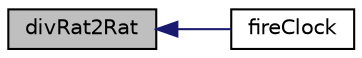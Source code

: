 digraph "divRat2Rat"
{
  edge [fontname="Helvetica",fontsize="10",labelfontname="Helvetica",labelfontsize="10"];
  node [fontname="Helvetica",fontsize="10",shape=record];
  rankdir="LR";
  Node13 [label="divRat2Rat",height=0.2,width=0.4,color="black", fillcolor="grey75", style="filled", fontcolor="black"];
  Node13 -> Node14 [dir="back",color="midnightblue",fontsize="10",style="solid",fontname="Helvetica"];
  Node14 [label="fireClock",height=0.2,width=0.4,color="black", fillcolor="white", style="filled",URL="$d5/df6/synchronous_8h.html#ae6d8e37c8a5ca86d90994976035d6f21"];
}
